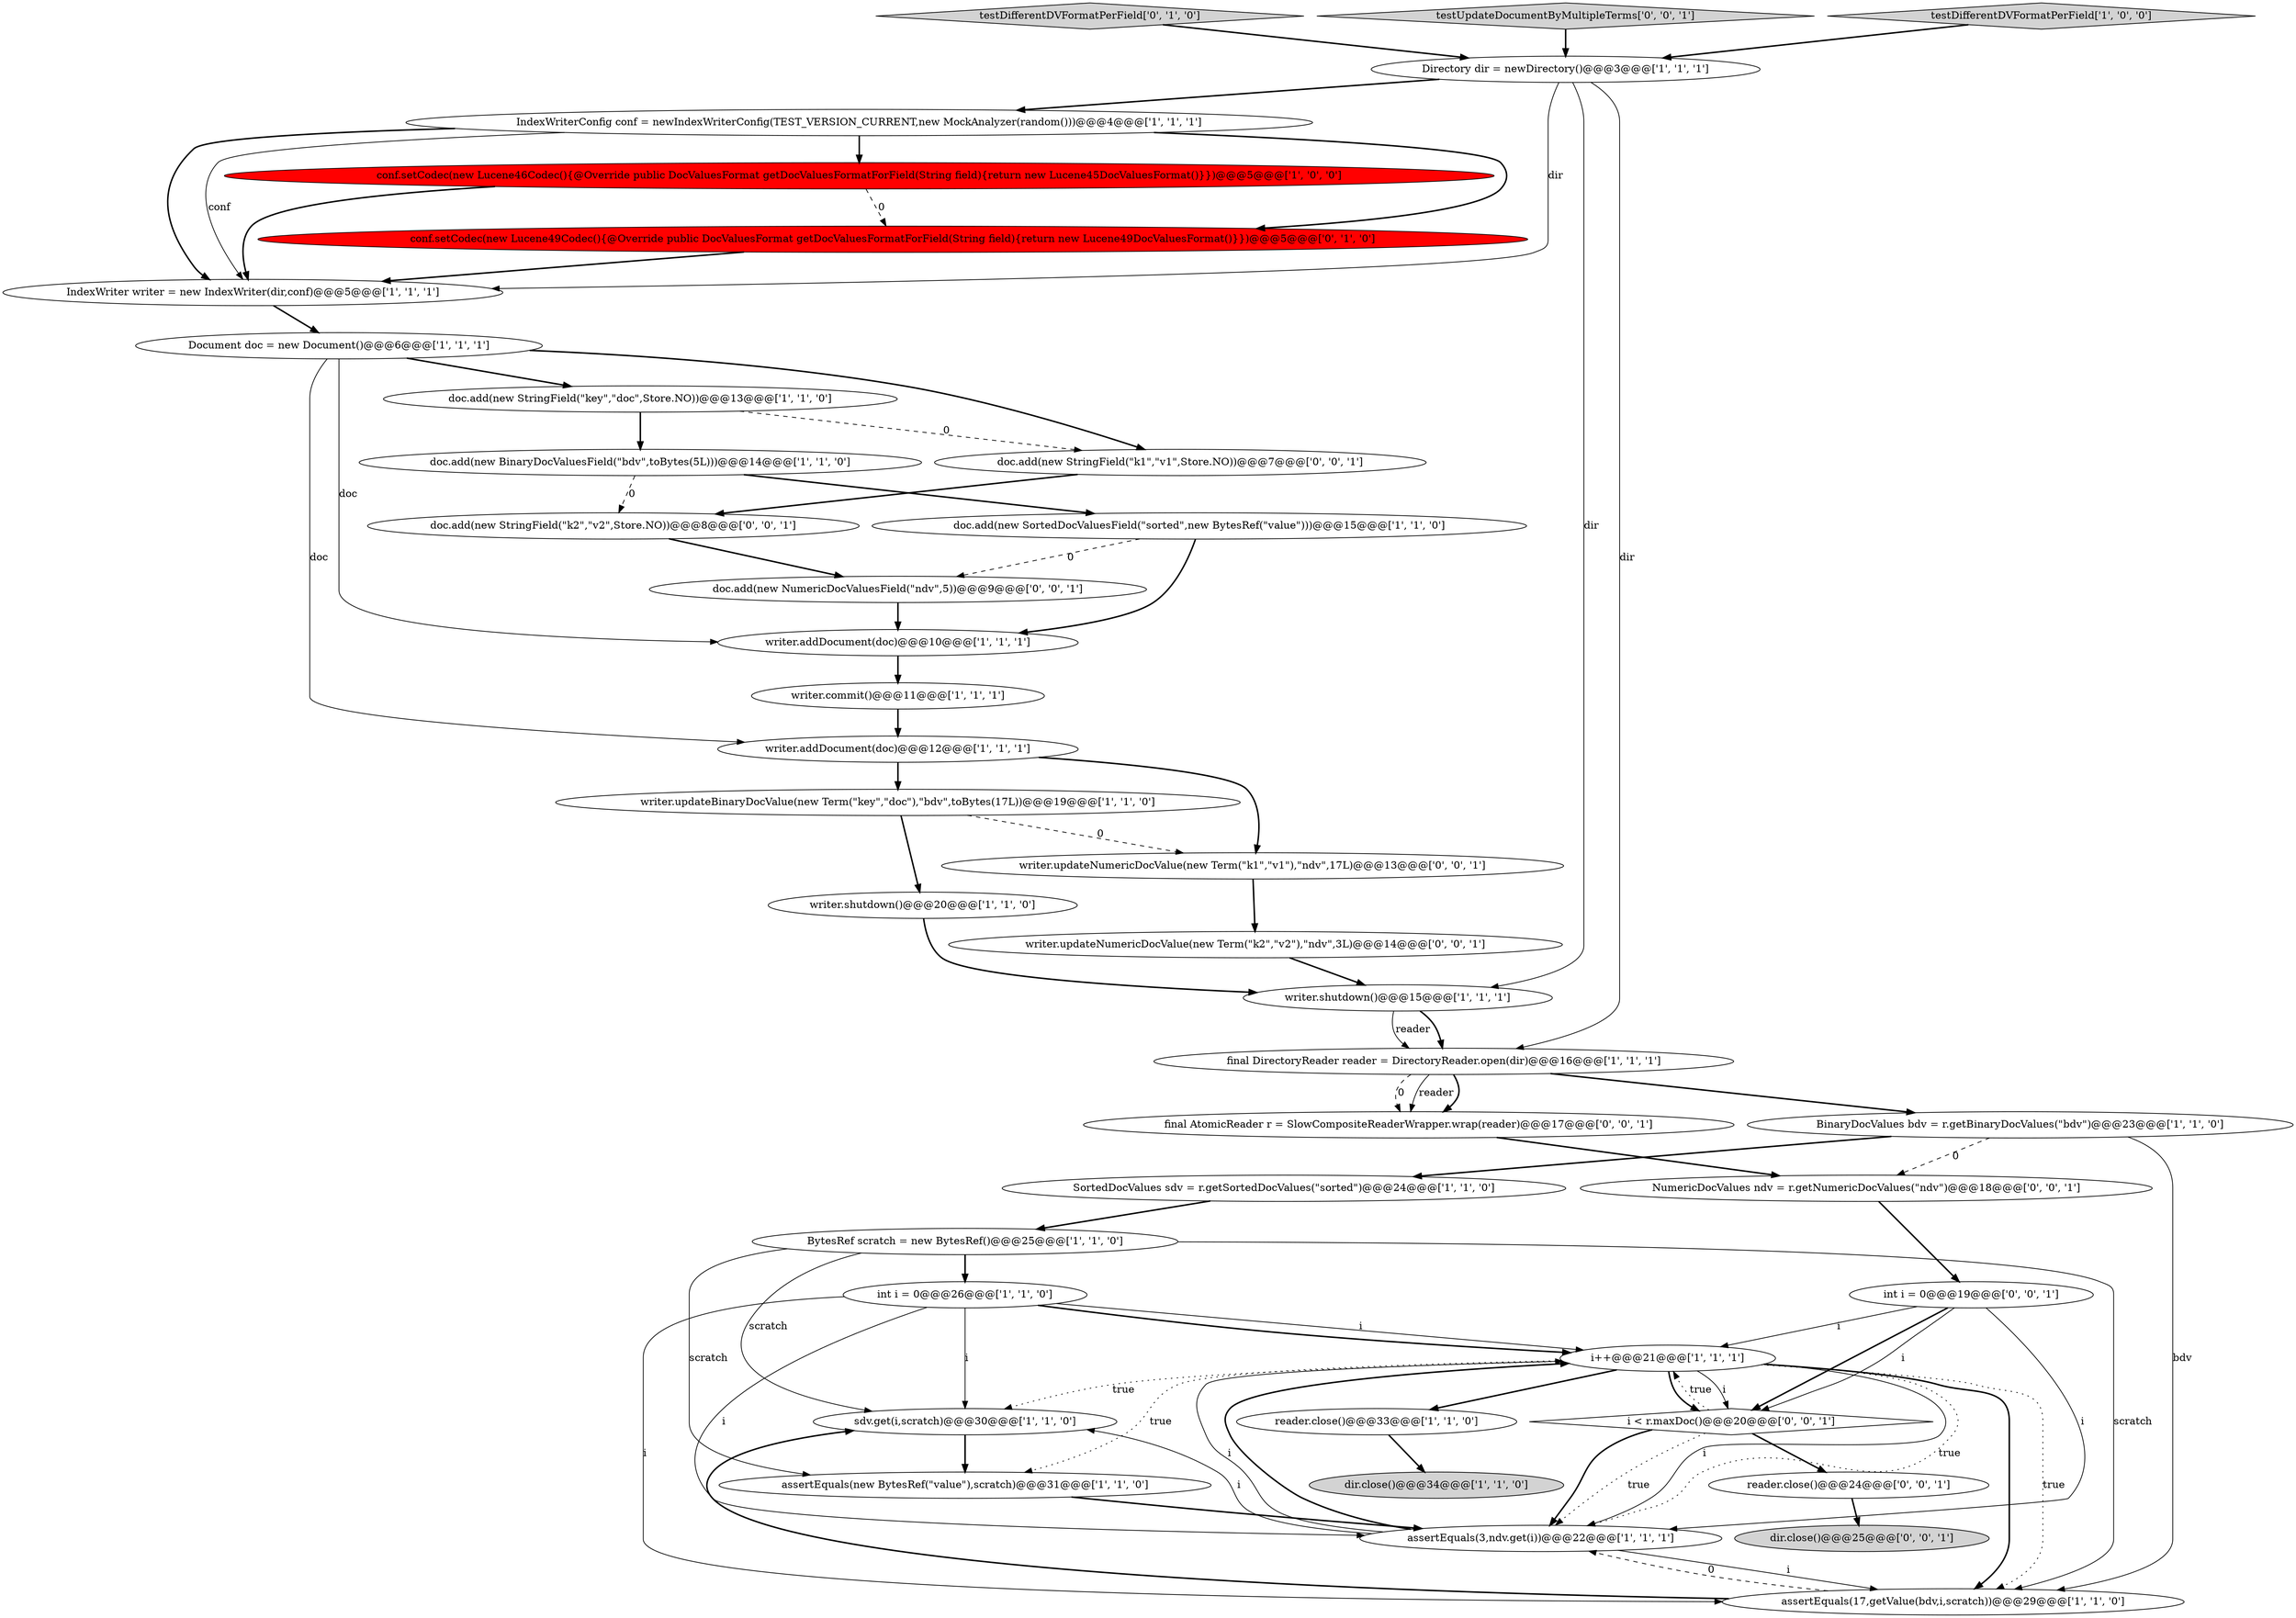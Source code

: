 digraph {
32 [style = filled, label = "final AtomicReader r = SlowCompositeReaderWrapper.wrap(reader)@@@17@@@['0', '0', '1']", fillcolor = white, shape = ellipse image = "AAA0AAABBB3BBB"];
1 [style = filled, label = "Document doc = new Document()@@@6@@@['1', '1', '1']", fillcolor = white, shape = ellipse image = "AAA0AAABBB1BBB"];
18 [style = filled, label = "doc.add(new StringField(\"key\",\"doc\",Store.NO))@@@13@@@['1', '1', '0']", fillcolor = white, shape = ellipse image = "AAA0AAABBB1BBB"];
21 [style = filled, label = "sdv.get(i,scratch)@@@30@@@['1', '1', '0']", fillcolor = white, shape = ellipse image = "AAA0AAABBB1BBB"];
26 [style = filled, label = "SortedDocValues sdv = r.getSortedDocValues(\"sorted\")@@@24@@@['1', '1', '0']", fillcolor = white, shape = ellipse image = "AAA0AAABBB1BBB"];
33 [style = filled, label = "writer.updateNumericDocValue(new Term(\"k2\",\"v2\"),\"ndv\",3L)@@@14@@@['0', '0', '1']", fillcolor = white, shape = ellipse image = "AAA0AAABBB3BBB"];
35 [style = filled, label = "doc.add(new StringField(\"k1\",\"v1\",Store.NO))@@@7@@@['0', '0', '1']", fillcolor = white, shape = ellipse image = "AAA0AAABBB3BBB"];
39 [style = filled, label = "writer.updateNumericDocValue(new Term(\"k1\",\"v1\"),\"ndv\",17L)@@@13@@@['0', '0', '1']", fillcolor = white, shape = ellipse image = "AAA0AAABBB3BBB"];
2 [style = filled, label = "dir.close()@@@34@@@['1', '1', '0']", fillcolor = lightgray, shape = ellipse image = "AAA0AAABBB1BBB"];
28 [style = filled, label = "testDifferentDVFormatPerField['0', '1', '0']", fillcolor = lightgray, shape = diamond image = "AAA0AAABBB2BBB"];
36 [style = filled, label = "doc.add(new StringField(\"k2\",\"v2\",Store.NO))@@@8@@@['0', '0', '1']", fillcolor = white, shape = ellipse image = "AAA0AAABBB3BBB"];
17 [style = filled, label = "writer.addDocument(doc)@@@10@@@['1', '1', '1']", fillcolor = white, shape = ellipse image = "AAA0AAABBB1BBB"];
0 [style = filled, label = "i++@@@21@@@['1', '1', '1']", fillcolor = white, shape = ellipse image = "AAA0AAABBB1BBB"];
15 [style = filled, label = "writer.updateBinaryDocValue(new Term(\"key\",\"doc\"),\"bdv\",toBytes(17L))@@@19@@@['1', '1', '0']", fillcolor = white, shape = ellipse image = "AAA0AAABBB1BBB"];
25 [style = filled, label = "doc.add(new SortedDocValuesField(\"sorted\",new BytesRef(\"value\")))@@@15@@@['1', '1', '0']", fillcolor = white, shape = ellipse image = "AAA0AAABBB1BBB"];
13 [style = filled, label = "writer.commit()@@@11@@@['1', '1', '1']", fillcolor = white, shape = ellipse image = "AAA0AAABBB1BBB"];
20 [style = filled, label = "BinaryDocValues bdv = r.getBinaryDocValues(\"bdv\")@@@23@@@['1', '1', '0']", fillcolor = white, shape = ellipse image = "AAA0AAABBB1BBB"];
27 [style = filled, label = "conf.setCodec(new Lucene49Codec(){@Override public DocValuesFormat getDocValuesFormatForField(String field){return new Lucene49DocValuesFormat()}})@@@5@@@['0', '1', '0']", fillcolor = red, shape = ellipse image = "AAA1AAABBB2BBB"];
30 [style = filled, label = "testUpdateDocumentByMultipleTerms['0', '0', '1']", fillcolor = lightgray, shape = diamond image = "AAA0AAABBB3BBB"];
6 [style = filled, label = "IndexWriterConfig conf = newIndexWriterConfig(TEST_VERSION_CURRENT,new MockAnalyzer(random()))@@@4@@@['1', '1', '1']", fillcolor = white, shape = ellipse image = "AAA0AAABBB1BBB"];
37 [style = filled, label = "i < r.maxDoc()@@@20@@@['0', '0', '1']", fillcolor = white, shape = diamond image = "AAA0AAABBB3BBB"];
29 [style = filled, label = "doc.add(new NumericDocValuesField(\"ndv\",5))@@@9@@@['0', '0', '1']", fillcolor = white, shape = ellipse image = "AAA0AAABBB3BBB"];
10 [style = filled, label = "writer.addDocument(doc)@@@12@@@['1', '1', '1']", fillcolor = white, shape = ellipse image = "AAA0AAABBB1BBB"];
7 [style = filled, label = "final DirectoryReader reader = DirectoryReader.open(dir)@@@16@@@['1', '1', '1']", fillcolor = white, shape = ellipse image = "AAA0AAABBB1BBB"];
3 [style = filled, label = "doc.add(new BinaryDocValuesField(\"bdv\",toBytes(5L)))@@@14@@@['1', '1', '0']", fillcolor = white, shape = ellipse image = "AAA0AAABBB1BBB"];
9 [style = filled, label = "writer.shutdown()@@@15@@@['1', '1', '1']", fillcolor = white, shape = ellipse image = "AAA0AAABBB1BBB"];
16 [style = filled, label = "reader.close()@@@33@@@['1', '1', '0']", fillcolor = white, shape = ellipse image = "AAA0AAABBB1BBB"];
23 [style = filled, label = "writer.shutdown()@@@20@@@['1', '1', '0']", fillcolor = white, shape = ellipse image = "AAA0AAABBB1BBB"];
11 [style = filled, label = "int i = 0@@@26@@@['1', '1', '0']", fillcolor = white, shape = ellipse image = "AAA0AAABBB1BBB"];
22 [style = filled, label = "assertEquals(3,ndv.get(i))@@@22@@@['1', '1', '1']", fillcolor = white, shape = ellipse image = "AAA0AAABBB1BBB"];
38 [style = filled, label = "reader.close()@@@24@@@['0', '0', '1']", fillcolor = white, shape = ellipse image = "AAA0AAABBB3BBB"];
12 [style = filled, label = "IndexWriter writer = new IndexWriter(dir,conf)@@@5@@@['1', '1', '1']", fillcolor = white, shape = ellipse image = "AAA0AAABBB1BBB"];
4 [style = filled, label = "conf.setCodec(new Lucene46Codec(){@Override public DocValuesFormat getDocValuesFormatForField(String field){return new Lucene45DocValuesFormat()}})@@@5@@@['1', '0', '0']", fillcolor = red, shape = ellipse image = "AAA1AAABBB1BBB"];
5 [style = filled, label = "assertEquals(new BytesRef(\"value\"),scratch)@@@31@@@['1', '1', '0']", fillcolor = white, shape = ellipse image = "AAA0AAABBB1BBB"];
34 [style = filled, label = "dir.close()@@@25@@@['0', '0', '1']", fillcolor = lightgray, shape = ellipse image = "AAA0AAABBB3BBB"];
31 [style = filled, label = "NumericDocValues ndv = r.getNumericDocValues(\"ndv\")@@@18@@@['0', '0', '1']", fillcolor = white, shape = ellipse image = "AAA0AAABBB3BBB"];
14 [style = filled, label = "Directory dir = newDirectory()@@@3@@@['1', '1', '1']", fillcolor = white, shape = ellipse image = "AAA0AAABBB1BBB"];
19 [style = filled, label = "testDifferentDVFormatPerField['1', '0', '0']", fillcolor = lightgray, shape = diamond image = "AAA0AAABBB1BBB"];
8 [style = filled, label = "assertEquals(17,getValue(bdv,i,scratch))@@@29@@@['1', '1', '0']", fillcolor = white, shape = ellipse image = "AAA0AAABBB1BBB"];
40 [style = filled, label = "int i = 0@@@19@@@['0', '0', '1']", fillcolor = white, shape = ellipse image = "AAA0AAABBB3BBB"];
24 [style = filled, label = "BytesRef scratch = new BytesRef()@@@25@@@['1', '1', '0']", fillcolor = white, shape = ellipse image = "AAA0AAABBB1BBB"];
18->3 [style = bold, label=""];
7->32 [style = bold, label=""];
0->5 [style = dotted, label="true"];
20->26 [style = bold, label=""];
36->29 [style = bold, label=""];
1->17 [style = solid, label="doc"];
9->7 [style = bold, label=""];
22->0 [style = solid, label="i"];
28->14 [style = bold, label=""];
24->21 [style = solid, label="scratch"];
22->0 [style = bold, label=""];
0->21 [style = dotted, label="true"];
10->39 [style = bold, label=""];
24->11 [style = bold, label=""];
37->38 [style = bold, label=""];
0->8 [style = bold, label=""];
31->40 [style = bold, label=""];
30->14 [style = bold, label=""];
11->0 [style = solid, label="i"];
22->21 [style = solid, label="i"];
14->12 [style = solid, label="dir"];
14->9 [style = solid, label="dir"];
40->37 [style = bold, label=""];
14->7 [style = solid, label="dir"];
27->12 [style = bold, label=""];
3->36 [style = dashed, label="0"];
11->22 [style = solid, label="i"];
1->35 [style = bold, label=""];
1->10 [style = solid, label="doc"];
26->24 [style = bold, label=""];
12->1 [style = bold, label=""];
0->8 [style = dotted, label="true"];
6->4 [style = bold, label=""];
40->0 [style = solid, label="i"];
0->37 [style = solid, label="i"];
11->8 [style = solid, label="i"];
9->7 [style = solid, label="reader"];
5->22 [style = bold, label=""];
14->6 [style = bold, label=""];
32->31 [style = bold, label=""];
11->21 [style = solid, label="i"];
13->10 [style = bold, label=""];
0->16 [style = bold, label=""];
29->17 [style = bold, label=""];
20->31 [style = dashed, label="0"];
4->27 [style = dashed, label="0"];
24->5 [style = solid, label="scratch"];
7->20 [style = bold, label=""];
20->8 [style = solid, label="bdv"];
25->17 [style = bold, label=""];
0->22 [style = solid, label="i"];
39->33 [style = bold, label=""];
40->37 [style = solid, label="i"];
8->22 [style = dashed, label="0"];
21->5 [style = bold, label=""];
6->27 [style = bold, label=""];
37->22 [style = bold, label=""];
19->14 [style = bold, label=""];
37->0 [style = dotted, label="true"];
37->22 [style = dotted, label="true"];
38->34 [style = bold, label=""];
4->12 [style = bold, label=""];
7->32 [style = dashed, label="0"];
17->13 [style = bold, label=""];
15->39 [style = dashed, label="0"];
7->32 [style = solid, label="reader"];
6->12 [style = bold, label=""];
15->23 [style = bold, label=""];
10->15 [style = bold, label=""];
0->37 [style = bold, label=""];
3->25 [style = bold, label=""];
1->18 [style = bold, label=""];
16->2 [style = bold, label=""];
33->9 [style = bold, label=""];
40->22 [style = solid, label="i"];
18->35 [style = dashed, label="0"];
0->22 [style = dotted, label="true"];
11->0 [style = bold, label=""];
25->29 [style = dashed, label="0"];
8->21 [style = bold, label=""];
6->12 [style = solid, label="conf"];
35->36 [style = bold, label=""];
23->9 [style = bold, label=""];
24->8 [style = solid, label="scratch"];
22->8 [style = solid, label="i"];
}

